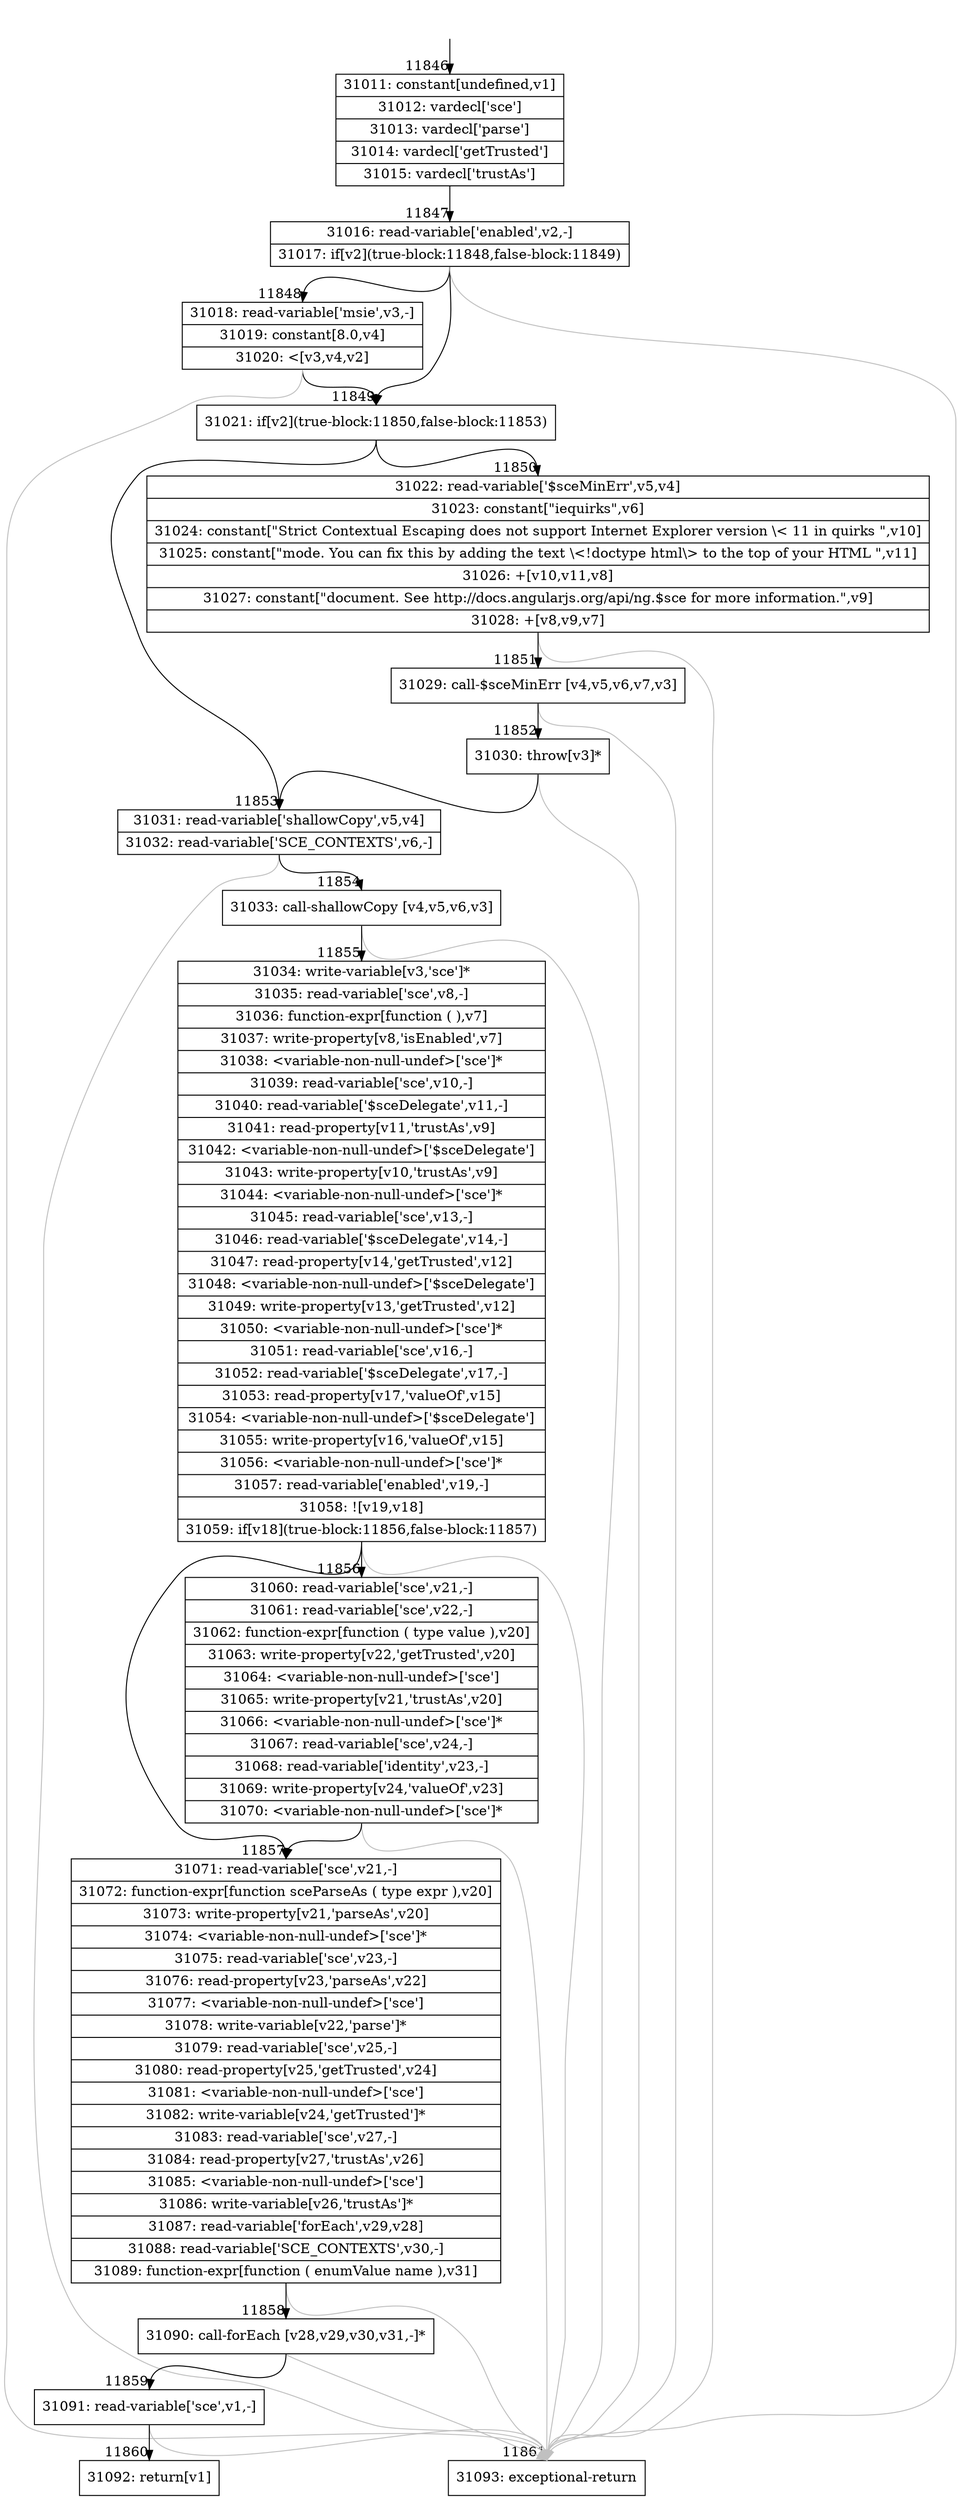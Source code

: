 digraph {
rankdir="TD"
BB_entry913[shape=none,label=""];
BB_entry913 -> BB11846 [tailport=s, headport=n, headlabel="    11846"]
BB11846 [shape=record label="{31011: constant[undefined,v1]|31012: vardecl['sce']|31013: vardecl['parse']|31014: vardecl['getTrusted']|31015: vardecl['trustAs']}" ] 
BB11846 -> BB11847 [tailport=s, headport=n, headlabel="      11847"]
BB11847 [shape=record label="{31016: read-variable['enabled',v2,-]|31017: if[v2](true-block:11848,false-block:11849)}" ] 
BB11847 -> BB11849 [tailport=s, headport=n, headlabel="      11849"]
BB11847 -> BB11848 [tailport=s, headport=n, headlabel="      11848"]
BB11847 -> BB11861 [tailport=s, headport=n, color=gray, headlabel="      11861"]
BB11848 [shape=record label="{31018: read-variable['msie',v3,-]|31019: constant[8.0,v4]|31020: \<[v3,v4,v2]}" ] 
BB11848 -> BB11849 [tailport=s, headport=n]
BB11848 -> BB11861 [tailport=s, headport=n, color=gray]
BB11849 [shape=record label="{31021: if[v2](true-block:11850,false-block:11853)}" ] 
BB11849 -> BB11850 [tailport=s, headport=n, headlabel="      11850"]
BB11849 -> BB11853 [tailport=s, headport=n, headlabel="      11853"]
BB11850 [shape=record label="{31022: read-variable['$sceMinErr',v5,v4]|31023: constant[\"iequirks\",v6]|31024: constant[\"Strict Contextual Escaping does not support Internet Explorer version \\\< 11 in quirks \",v10]|31025: constant[\"mode.  You can fix this by adding the text \\\<!doctype html\\\> to the top of your HTML \",v11]|31026: +[v10,v11,v8]|31027: constant[\"document.  See http://docs.angularjs.org/api/ng.$sce for more information.\",v9]|31028: +[v8,v9,v7]}" ] 
BB11850 -> BB11851 [tailport=s, headport=n, headlabel="      11851"]
BB11850 -> BB11861 [tailport=s, headport=n, color=gray]
BB11851 [shape=record label="{31029: call-$sceMinErr [v4,v5,v6,v7,v3]}" ] 
BB11851 -> BB11852 [tailport=s, headport=n, headlabel="      11852"]
BB11851 -> BB11861 [tailport=s, headport=n, color=gray]
BB11852 [shape=record label="{31030: throw[v3]*}" ] 
BB11852 -> BB11853 [tailport=s, headport=n]
BB11852 -> BB11861 [tailport=s, headport=n, color=gray]
BB11853 [shape=record label="{31031: read-variable['shallowCopy',v5,v4]|31032: read-variable['SCE_CONTEXTS',v6,-]}" ] 
BB11853 -> BB11854 [tailport=s, headport=n, headlabel="      11854"]
BB11853 -> BB11861 [tailport=s, headport=n, color=gray]
BB11854 [shape=record label="{31033: call-shallowCopy [v4,v5,v6,v3]}" ] 
BB11854 -> BB11855 [tailport=s, headport=n, headlabel="      11855"]
BB11854 -> BB11861 [tailport=s, headport=n, color=gray]
BB11855 [shape=record label="{31034: write-variable[v3,'sce']*|31035: read-variable['sce',v8,-]|31036: function-expr[function ( ),v7]|31037: write-property[v8,'isEnabled',v7]|31038: \<variable-non-null-undef\>['sce']*|31039: read-variable['sce',v10,-]|31040: read-variable['$sceDelegate',v11,-]|31041: read-property[v11,'trustAs',v9]|31042: \<variable-non-null-undef\>['$sceDelegate']|31043: write-property[v10,'trustAs',v9]|31044: \<variable-non-null-undef\>['sce']*|31045: read-variable['sce',v13,-]|31046: read-variable['$sceDelegate',v14,-]|31047: read-property[v14,'getTrusted',v12]|31048: \<variable-non-null-undef\>['$sceDelegate']|31049: write-property[v13,'getTrusted',v12]|31050: \<variable-non-null-undef\>['sce']*|31051: read-variable['sce',v16,-]|31052: read-variable['$sceDelegate',v17,-]|31053: read-property[v17,'valueOf',v15]|31054: \<variable-non-null-undef\>['$sceDelegate']|31055: write-property[v16,'valueOf',v15]|31056: \<variable-non-null-undef\>['sce']*|31057: read-variable['enabled',v19,-]|31058: ![v19,v18]|31059: if[v18](true-block:11856,false-block:11857)}" ] 
BB11855 -> BB11856 [tailport=s, headport=n, headlabel="      11856"]
BB11855 -> BB11857 [tailport=s, headport=n, headlabel="      11857"]
BB11855 -> BB11861 [tailport=s, headport=n, color=gray]
BB11856 [shape=record label="{31060: read-variable['sce',v21,-]|31061: read-variable['sce',v22,-]|31062: function-expr[function ( type value ),v20]|31063: write-property[v22,'getTrusted',v20]|31064: \<variable-non-null-undef\>['sce']|31065: write-property[v21,'trustAs',v20]|31066: \<variable-non-null-undef\>['sce']*|31067: read-variable['sce',v24,-]|31068: read-variable['identity',v23,-]|31069: write-property[v24,'valueOf',v23]|31070: \<variable-non-null-undef\>['sce']*}" ] 
BB11856 -> BB11857 [tailport=s, headport=n]
BB11856 -> BB11861 [tailport=s, headport=n, color=gray]
BB11857 [shape=record label="{31071: read-variable['sce',v21,-]|31072: function-expr[function sceParseAs ( type expr ),v20]|31073: write-property[v21,'parseAs',v20]|31074: \<variable-non-null-undef\>['sce']*|31075: read-variable['sce',v23,-]|31076: read-property[v23,'parseAs',v22]|31077: \<variable-non-null-undef\>['sce']|31078: write-variable[v22,'parse']*|31079: read-variable['sce',v25,-]|31080: read-property[v25,'getTrusted',v24]|31081: \<variable-non-null-undef\>['sce']|31082: write-variable[v24,'getTrusted']*|31083: read-variable['sce',v27,-]|31084: read-property[v27,'trustAs',v26]|31085: \<variable-non-null-undef\>['sce']|31086: write-variable[v26,'trustAs']*|31087: read-variable['forEach',v29,v28]|31088: read-variable['SCE_CONTEXTS',v30,-]|31089: function-expr[function ( enumValue name ),v31]}" ] 
BB11857 -> BB11858 [tailport=s, headport=n, headlabel="      11858"]
BB11857 -> BB11861 [tailport=s, headport=n, color=gray]
BB11858 [shape=record label="{31090: call-forEach [v28,v29,v30,v31,-]*}" ] 
BB11858 -> BB11859 [tailport=s, headport=n, headlabel="      11859"]
BB11858 -> BB11861 [tailport=s, headport=n, color=gray]
BB11859 [shape=record label="{31091: read-variable['sce',v1,-]}" ] 
BB11859 -> BB11860 [tailport=s, headport=n, headlabel="      11860"]
BB11859 -> BB11861 [tailport=s, headport=n, color=gray]
BB11860 [shape=record label="{31092: return[v1]}" ] 
BB11861 [shape=record label="{31093: exceptional-return}" ] 
//#$~ 17380
}
